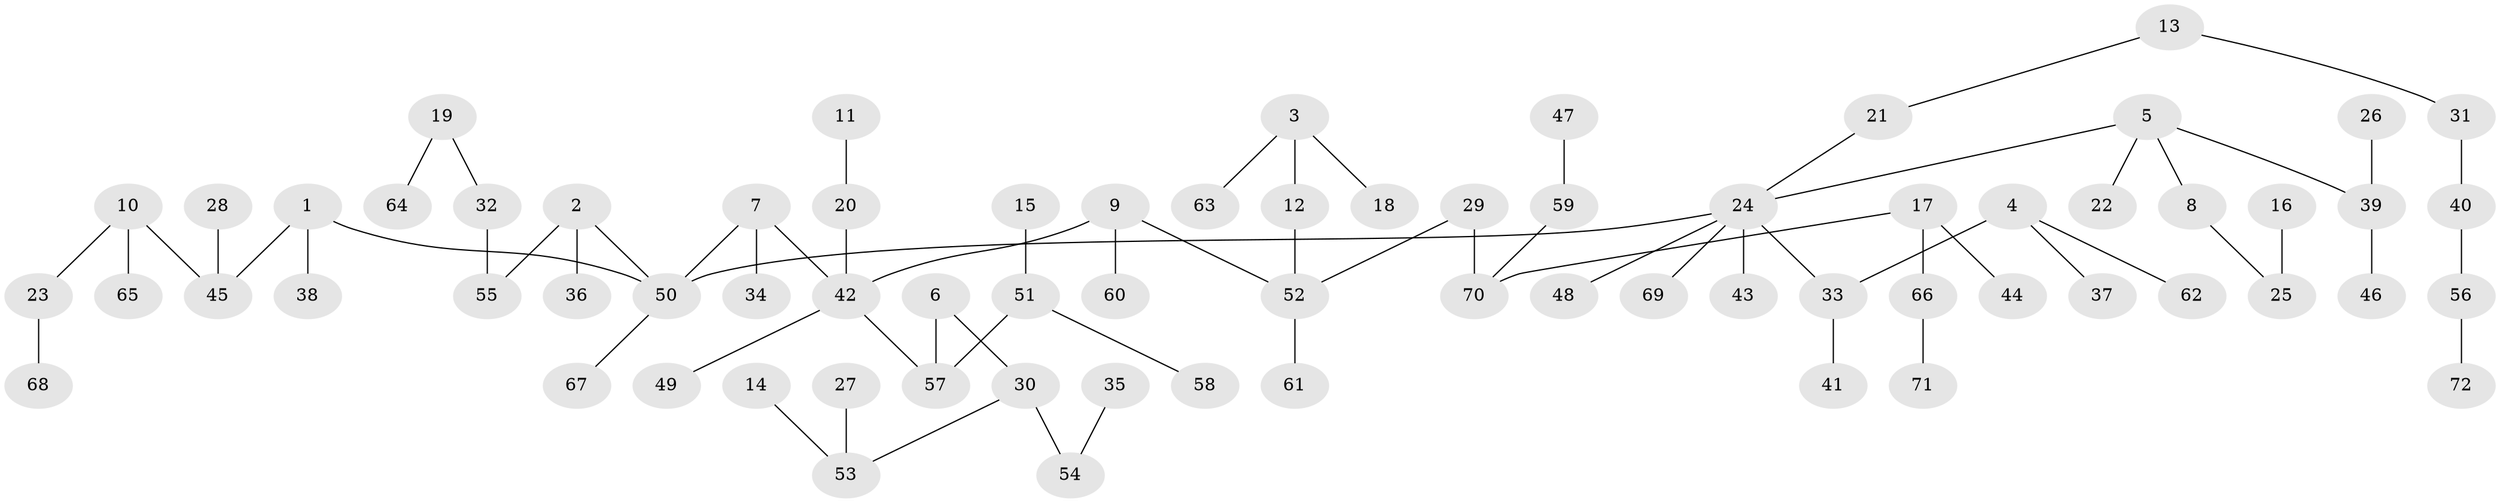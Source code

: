 // original degree distribution, {6: 0.006993006993006993, 4: 0.08391608391608392, 7: 0.013986013986013986, 3: 0.14685314685314685, 2: 0.23776223776223776, 5: 0.02097902097902098, 1: 0.48951048951048953}
// Generated by graph-tools (version 1.1) at 2025/02/03/09/25 03:02:18]
// undirected, 72 vertices, 71 edges
graph export_dot {
graph [start="1"]
  node [color=gray90,style=filled];
  1;
  2;
  3;
  4;
  5;
  6;
  7;
  8;
  9;
  10;
  11;
  12;
  13;
  14;
  15;
  16;
  17;
  18;
  19;
  20;
  21;
  22;
  23;
  24;
  25;
  26;
  27;
  28;
  29;
  30;
  31;
  32;
  33;
  34;
  35;
  36;
  37;
  38;
  39;
  40;
  41;
  42;
  43;
  44;
  45;
  46;
  47;
  48;
  49;
  50;
  51;
  52;
  53;
  54;
  55;
  56;
  57;
  58;
  59;
  60;
  61;
  62;
  63;
  64;
  65;
  66;
  67;
  68;
  69;
  70;
  71;
  72;
  1 -- 38 [weight=1.0];
  1 -- 45 [weight=1.0];
  1 -- 50 [weight=1.0];
  2 -- 36 [weight=1.0];
  2 -- 50 [weight=1.0];
  2 -- 55 [weight=1.0];
  3 -- 12 [weight=1.0];
  3 -- 18 [weight=1.0];
  3 -- 63 [weight=1.0];
  4 -- 33 [weight=1.0];
  4 -- 37 [weight=1.0];
  4 -- 62 [weight=1.0];
  5 -- 8 [weight=1.0];
  5 -- 22 [weight=1.0];
  5 -- 24 [weight=1.0];
  5 -- 39 [weight=1.0];
  6 -- 30 [weight=1.0];
  6 -- 57 [weight=1.0];
  7 -- 34 [weight=1.0];
  7 -- 42 [weight=1.0];
  7 -- 50 [weight=1.0];
  8 -- 25 [weight=1.0];
  9 -- 42 [weight=1.0];
  9 -- 52 [weight=1.0];
  9 -- 60 [weight=1.0];
  10 -- 23 [weight=1.0];
  10 -- 45 [weight=1.0];
  10 -- 65 [weight=1.0];
  11 -- 20 [weight=1.0];
  12 -- 52 [weight=1.0];
  13 -- 21 [weight=1.0];
  13 -- 31 [weight=1.0];
  14 -- 53 [weight=1.0];
  15 -- 51 [weight=1.0];
  16 -- 25 [weight=1.0];
  17 -- 44 [weight=1.0];
  17 -- 66 [weight=1.0];
  17 -- 70 [weight=1.0];
  19 -- 32 [weight=1.0];
  19 -- 64 [weight=1.0];
  20 -- 42 [weight=1.0];
  21 -- 24 [weight=1.0];
  23 -- 68 [weight=1.0];
  24 -- 33 [weight=1.0];
  24 -- 43 [weight=1.0];
  24 -- 48 [weight=1.0];
  24 -- 50 [weight=1.0];
  24 -- 69 [weight=1.0];
  26 -- 39 [weight=1.0];
  27 -- 53 [weight=1.0];
  28 -- 45 [weight=1.0];
  29 -- 52 [weight=1.0];
  29 -- 70 [weight=1.0];
  30 -- 53 [weight=1.0];
  30 -- 54 [weight=1.0];
  31 -- 40 [weight=1.0];
  32 -- 55 [weight=1.0];
  33 -- 41 [weight=1.0];
  35 -- 54 [weight=1.0];
  39 -- 46 [weight=1.0];
  40 -- 56 [weight=1.0];
  42 -- 49 [weight=1.0];
  42 -- 57 [weight=1.0];
  47 -- 59 [weight=1.0];
  50 -- 67 [weight=1.0];
  51 -- 57 [weight=1.0];
  51 -- 58 [weight=1.0];
  52 -- 61 [weight=1.0];
  56 -- 72 [weight=1.0];
  59 -- 70 [weight=1.0];
  66 -- 71 [weight=1.0];
}
